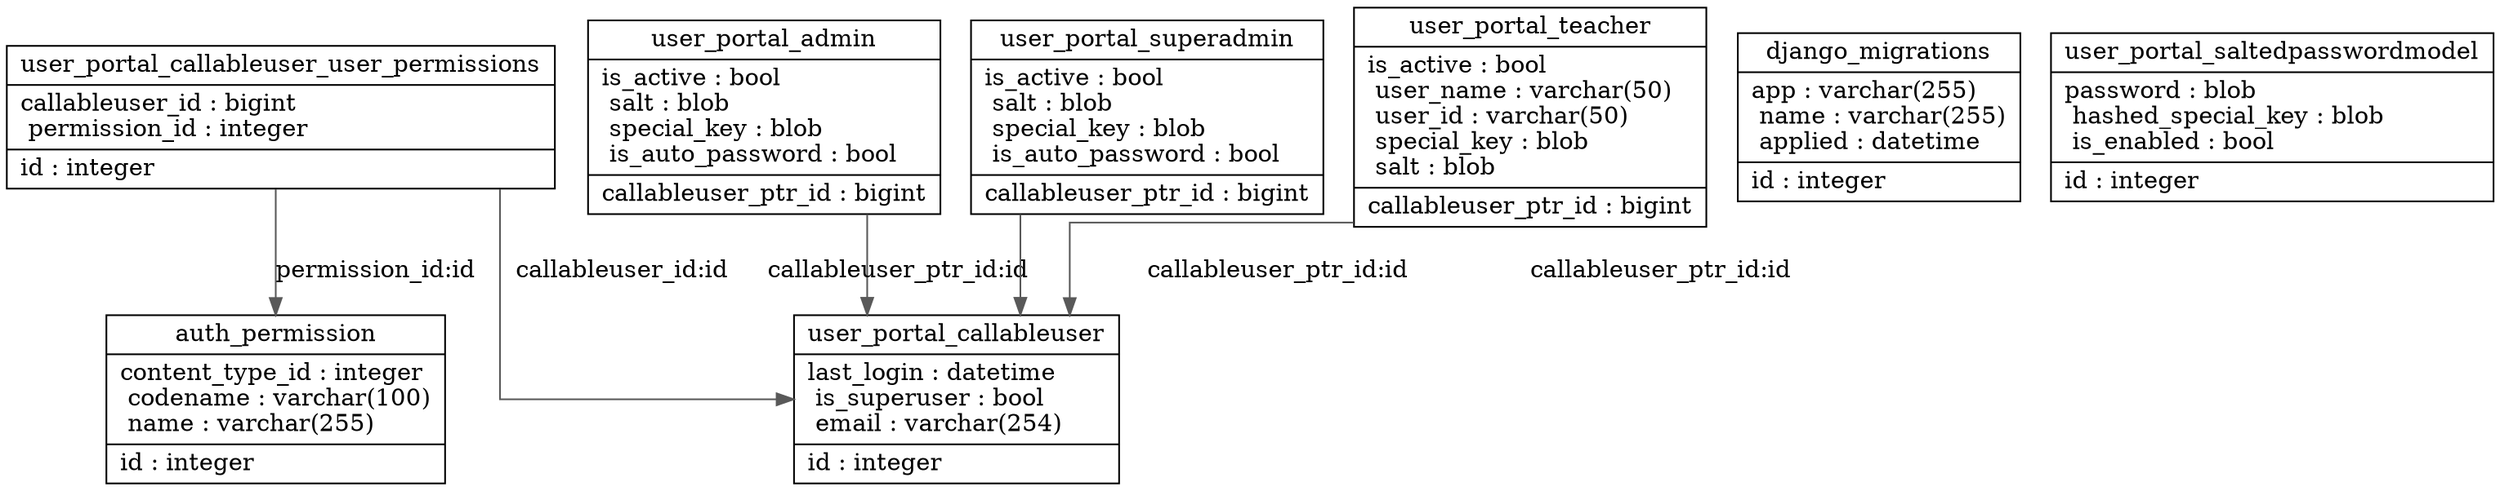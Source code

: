 digraph "main" {

splines  = ortho;
fontname = "Inconsolata";

node [colorscheme = ylgnbu4];
edge [colorscheme = dark28, dir = both];

auth_permission                           [shape = record, pos = "8.840,6.806!"     , label = "{ auth_permission |  content_type_id : integer\l  codename : varchar(100)\l  name : varchar(255)\l| id : integer\l }"];
django_migrations                         [shape = record, pos = "2.403,1.181!"     , label = "{ django_migrations |  app : varchar(255)\l  name : varchar(255)\l  applied : datetime\l| id : integer\l }"];
user_portal_admin                         [shape = record, pos = "3.931,4.118!"     , label = "{ user_portal_admin |  is_active : bool\l  salt : blob\l  special_key : blob\l  is_auto_password : bool\l| callableuser_ptr_id : bigint\l }"];
user_portal_callableuser                  [shape = record, pos = "3.060,6.806!"     , label = "{ user_portal_callableuser |  last_login : datetime\l  is_superuser : bool\l  email : varchar(254)\l| id : integer\l }"];
user_portal_callableuser_user_permissions [shape = record, pos = "6.875,3.799!"     , label = "{ user_portal_callableuser_user_permissions |  callableuser_id : bigint\l  permission_id : integer\l| id : integer\l }"];
user_portal_saltedpasswordmodel           [shape = record, pos = "-2.736,1.181!"    , label = "{ user_portal_saltedpasswordmodel |  password : blob\l  hashed_special_key : blob\l  is_enabled : bool\l| id : integer\l }"];
user_portal_superadmin                    [shape = record, pos = "0.361,4.118!"     , label = "{ user_portal_superadmin |  is_active : bool\l  salt : blob\l  special_key : blob\l  is_auto_password : bool\l| callableuser_ptr_id : bigint\l }"];
user_portal_teacher                       [shape = record, pos = "-2.736,4.278!"    , label = "{ user_portal_teacher |  is_active : bool\l  user_name : varchar(50)\l  user_id : varchar(50)\l  special_key : blob\l  salt : blob\l| callableuser_ptr_id : bigint\l }"];

user_portal_admin                         -> user_portal_callableuser                  [color = "#595959", style = solid , arrowtail = none    , arrowhead = normal  , taillabel = "", label = "callableuser_ptr_id:id", headlabel = ""];
user_portal_callableuser_user_permissions -> auth_permission                           [color = "#595959", style = solid , arrowtail = none    , arrowhead = normal  , taillabel = "", label = "permission_id:id", headlabel = ""];
user_portal_callableuser_user_permissions -> user_portal_callableuser                  [color = "#595959", style = solid , arrowtail = none    , arrowhead = normal  , taillabel = "", label = "callableuser_id:id", headlabel = ""];
user_portal_superadmin                    -> user_portal_callableuser                  [color = "#595959", style = solid , arrowtail = none    , arrowhead = normal  , taillabel = "", label = "callableuser_ptr_id:id", headlabel = ""];
user_portal_teacher                       -> user_portal_callableuser                  [color = "#595959", style = solid , arrowtail = none    , arrowhead = normal  , taillabel = "", label = "callableuser_ptr_id:id", headlabel = ""];

}
